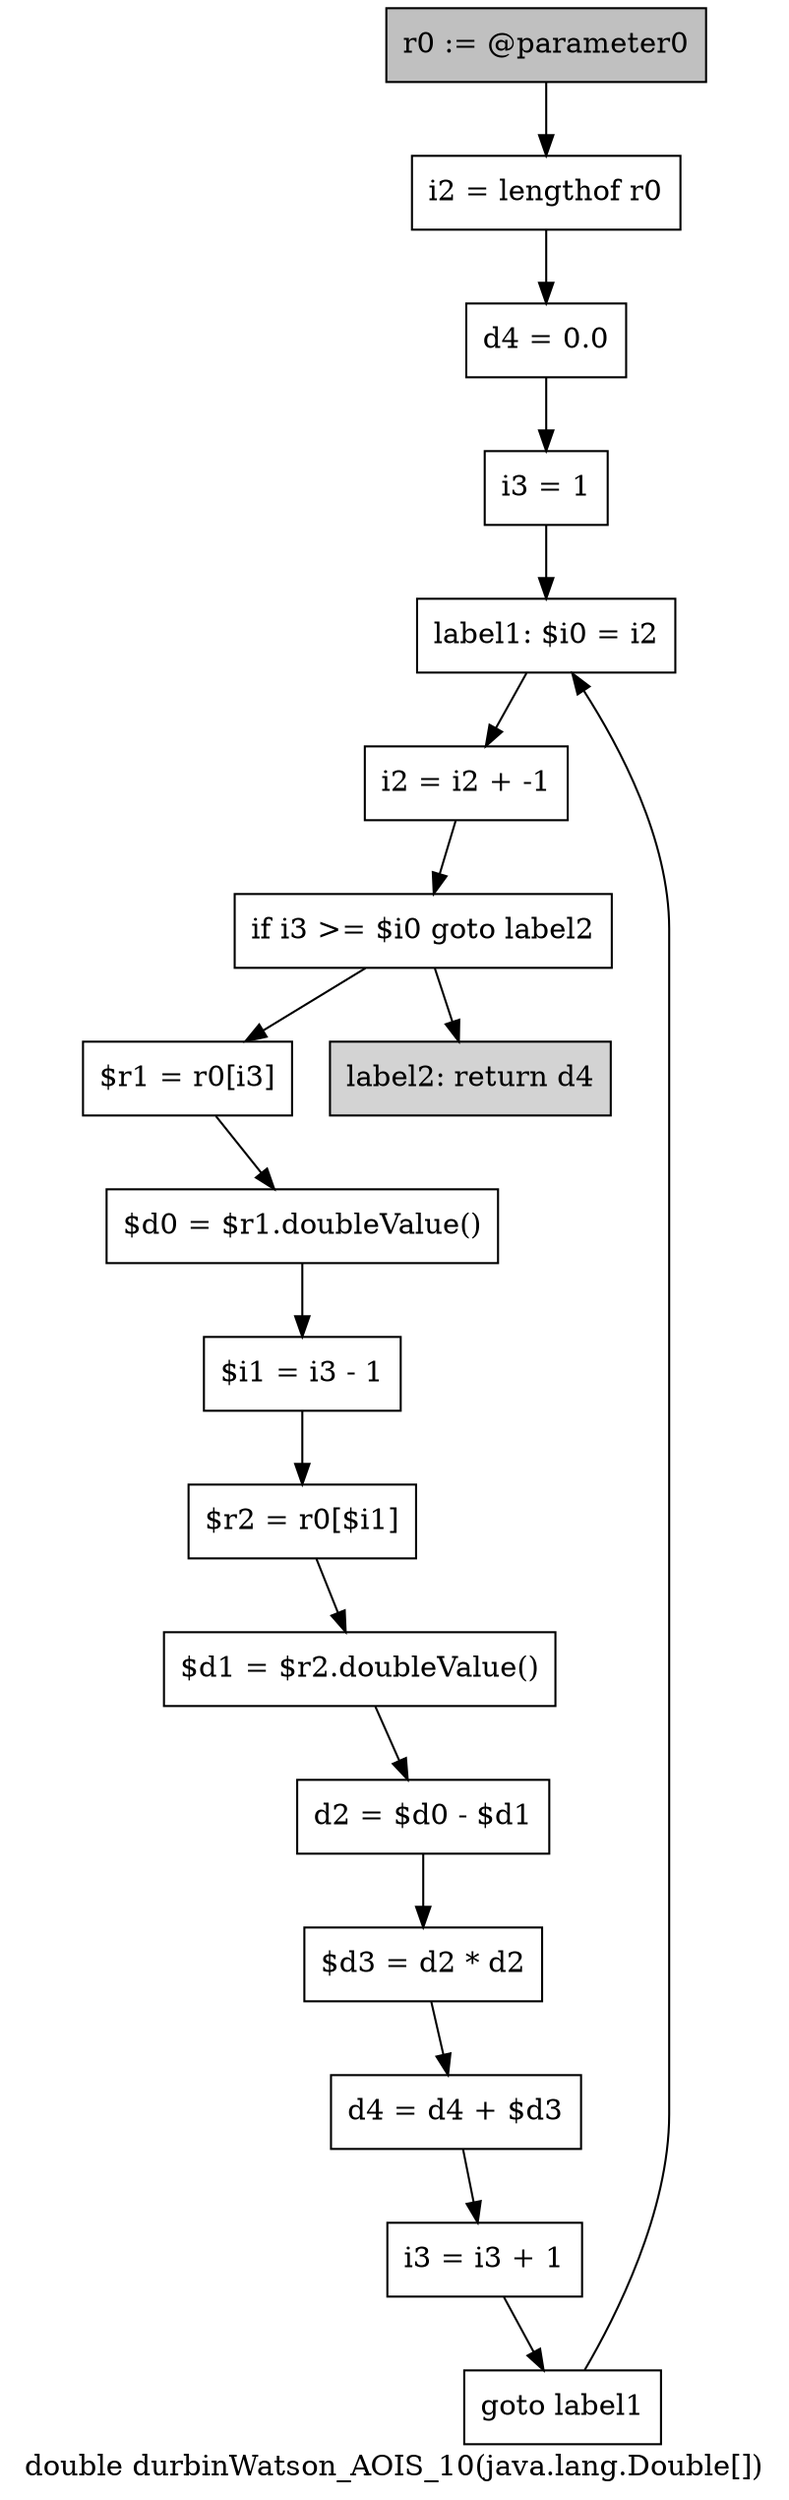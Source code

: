 digraph "double durbinWatson_AOIS_10(java.lang.Double[])" {
    label="double durbinWatson_AOIS_10(java.lang.Double[])";
    node [shape=box];
    "0" [style=filled,fillcolor=gray,label="r0 := @parameter0",];
    "1" [label="i2 = lengthof r0",];
    "0"->"1";
    "2" [label="d4 = 0.0",];
    "1"->"2";
    "3" [label="i3 = 1",];
    "2"->"3";
    "4" [label="label1: $i0 = i2",];
    "3"->"4";
    "5" [label="i2 = i2 + -1",];
    "4"->"5";
    "6" [label="if i3 >= $i0 goto label2",];
    "5"->"6";
    "7" [label="$r1 = r0[i3]",];
    "6"->"7";
    "17" [style=filled,fillcolor=lightgray,label="label2: return d4",];
    "6"->"17";
    "8" [label="$d0 = $r1.doubleValue()",];
    "7"->"8";
    "9" [label="$i1 = i3 - 1",];
    "8"->"9";
    "10" [label="$r2 = r0[$i1]",];
    "9"->"10";
    "11" [label="$d1 = $r2.doubleValue()",];
    "10"->"11";
    "12" [label="d2 = $d0 - $d1",];
    "11"->"12";
    "13" [label="$d3 = d2 * d2",];
    "12"->"13";
    "14" [label="d4 = d4 + $d3",];
    "13"->"14";
    "15" [label="i3 = i3 + 1",];
    "14"->"15";
    "16" [label="goto label1",];
    "15"->"16";
    "16"->"4";
}
